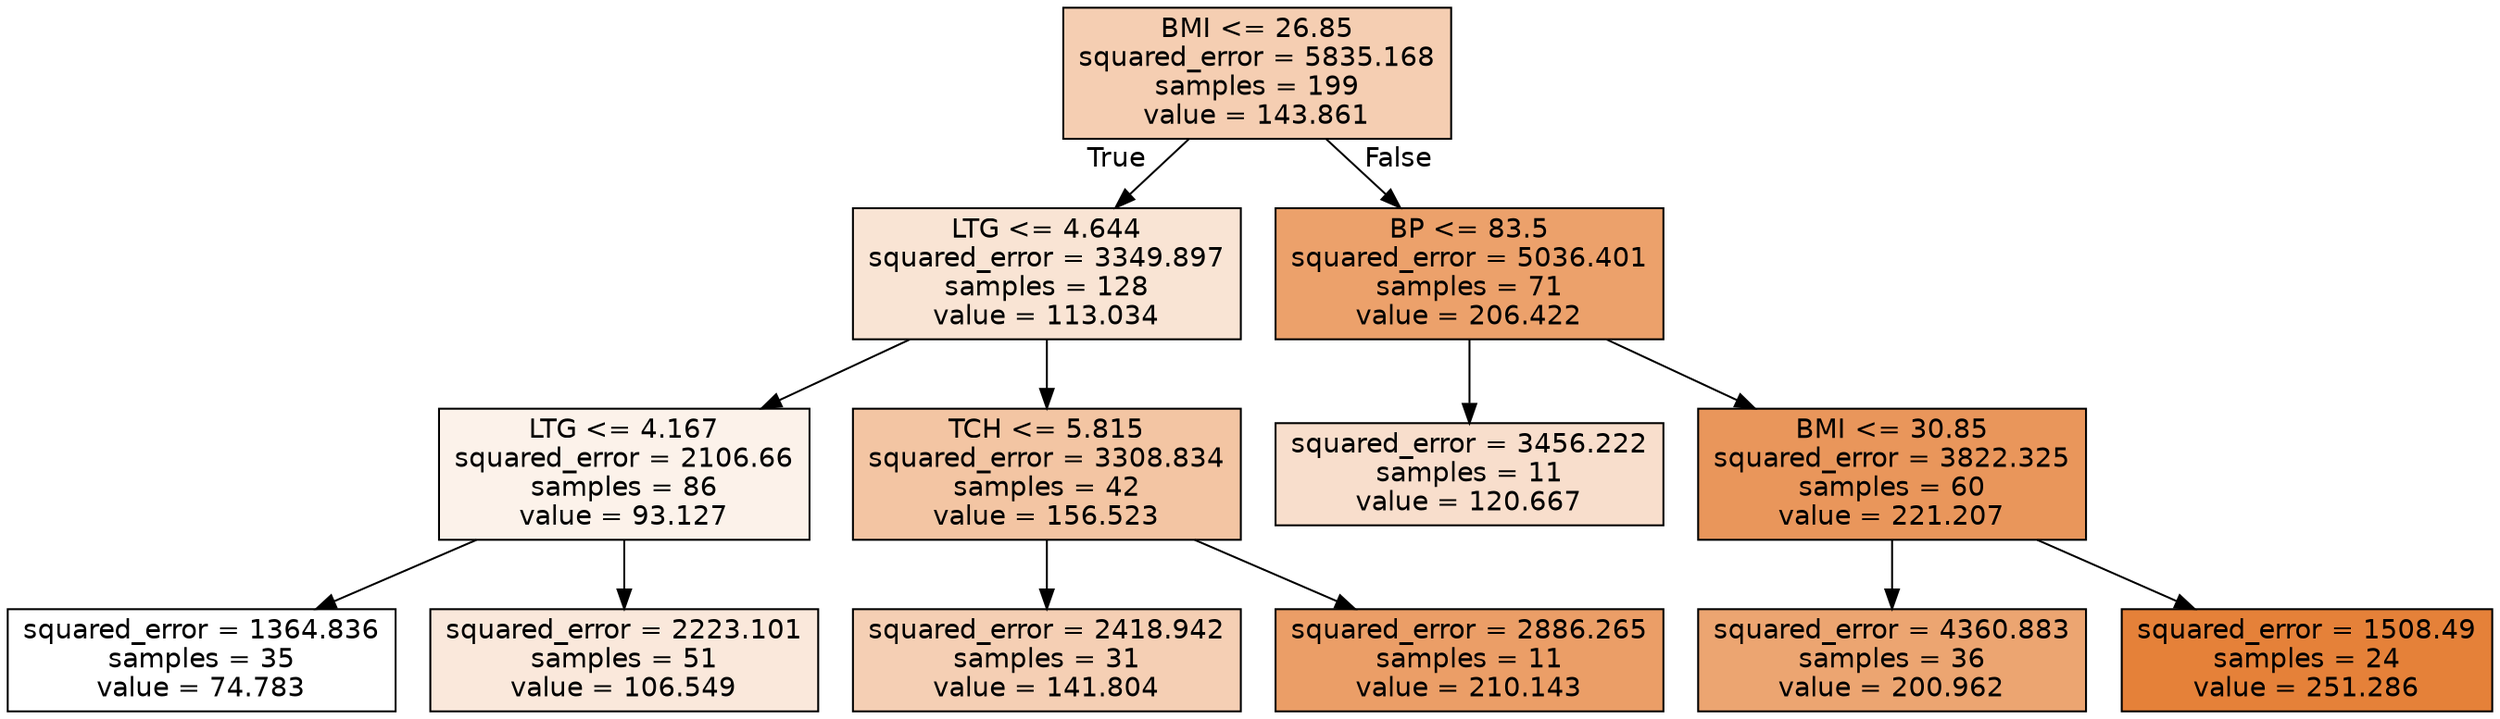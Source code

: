 digraph Tree {
node [shape=box, style="filled", color="black", fontname="helvetica"] ;
edge [fontname="helvetica"] ;
0 [label="BMI <= 26.85\nsquared_error = 5835.168\nsamples = 199\nvalue = 143.861", fillcolor="#f5ceb2"] ;
1 [label="LTG <= 4.644\nsquared_error = 3349.897\nsamples = 128\nvalue = 113.034", fillcolor="#f9e4d4"] ;
0 -> 1 [labeldistance=2.5, labelangle=45, headlabel="True"] ;
2 [label="LTG <= 4.167\nsquared_error = 2106.66\nsamples = 86\nvalue = 93.127", fillcolor="#fcf2ea"] ;
1 -> 2 ;
3 [label="squared_error = 1364.836\nsamples = 35\nvalue = 74.783", fillcolor="#ffffff"] ;
2 -> 3 ;
4 [label="squared_error = 2223.101\nsamples = 51\nvalue = 106.549", fillcolor="#fae8db"] ;
2 -> 4 ;
5 [label="TCH <= 5.815\nsquared_error = 3308.834\nsamples = 42\nvalue = 156.523", fillcolor="#f3c5a3"] ;
1 -> 5 ;
6 [label="squared_error = 2418.942\nsamples = 31\nvalue = 141.804", fillcolor="#f5cfb4"] ;
5 -> 6 ;
7 [label="squared_error = 2886.265\nsamples = 11\nvalue = 210.143", fillcolor="#eb9e67"] ;
5 -> 7 ;
8 [label="BP <= 83.5\nsquared_error = 5036.401\nsamples = 71\nvalue = 206.422", fillcolor="#eca16b"] ;
0 -> 8 [labeldistance=2.5, labelangle=-45, headlabel="False"] ;
9 [label="squared_error = 3456.222\nsamples = 11\nvalue = 120.667", fillcolor="#f8decc"] ;
8 -> 9 ;
10 [label="BMI <= 30.85\nsquared_error = 3822.325\nsamples = 60\nvalue = 221.207", fillcolor="#e9965b"] ;
8 -> 10 ;
11 [label="squared_error = 4360.883\nsamples = 36\nvalue = 200.962", fillcolor="#eca571"] ;
10 -> 11 ;
12 [label="squared_error = 1508.49\nsamples = 24\nvalue = 251.286", fillcolor="#e58139"] ;
10 -> 12 ;
}